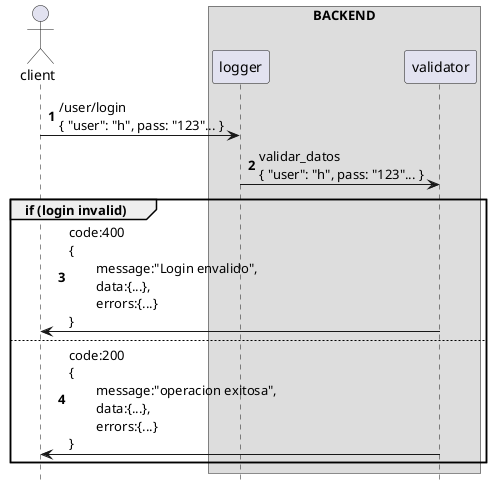 @startuml
hide footbox
autonumber

actor client

box "BACKEND"
participant logger
participant validator
end box




client -> logger: /user/login\n{ "user": "h", pass: "123"... }
logger -> validator: validar_datos\n{ "user": "h", pass: "123"... }

group if (login invalid)
  validator -> client: code:400\n{\n\tmessage:"Login envalido", \n\tdata:{...},\n\terrors:{...}\n}
else
  validator -> client: code:200\n{\n\tmessage:"operacion exitosa", \n\tdata:{...},\n\terrors:{...}\n}
end

@enduml